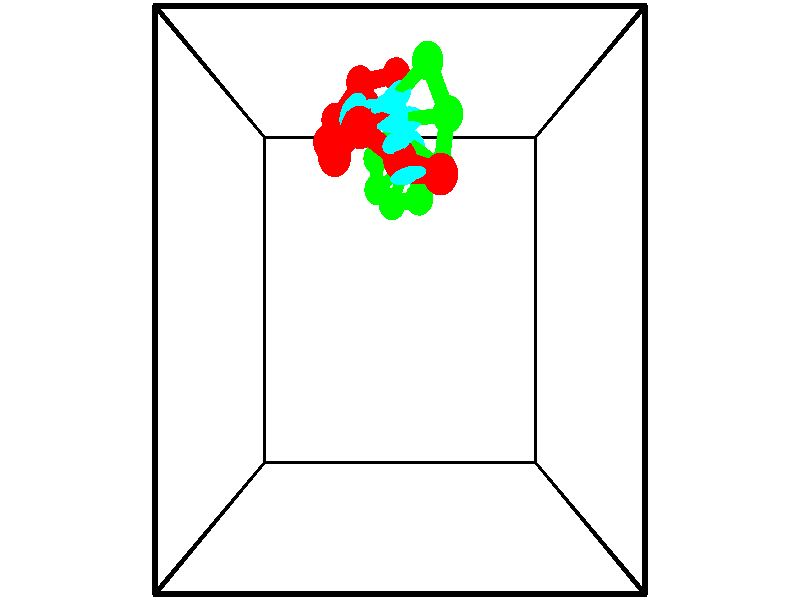 // switches for output
#declare DRAW_BASES = 1; // possible values are 0, 1; only relevant for DNA ribbons
#declare DRAW_BASES_TYPE = 3; // possible values are 1, 2, 3; only relevant for DNA ribbons
#declare DRAW_FOG = 0; // set to 1 to enable fog

#include "colors.inc"

#include "transforms.inc"
background { rgb <1, 1, 1>}

#default {
   normal{
       ripples 0.25
       frequency 0.20
       turbulence 0.2
       lambda 5
   }
	finish {
		phong 0.1
		phong_size 40.
	}
}

// original window dimensions: 1024x640


// camera settings

camera {
	sky <-0, 1, 0>
	up <-0, 1, 0>
	right 1.6 * <1, 0, 0>
	location <2.5, 2.5, 11.1562>
	look_at <2.5, 2.5, 2.5>
	direction <0, 0, -8.6562>
	angle 67.0682
}


# declare cpy_camera_pos = <2.5, 2.5, 11.1562>;
# if (DRAW_FOG = 1)
fog {
	fog_type 2
	up vnormalize(cpy_camera_pos)
	color rgbt<1,1,1,0.3>
	distance 1e-5
	fog_alt 3e-3
	fog_offset 4
}
# end


// LIGHTS

# declare lum = 6;
global_settings {
	ambient_light rgb lum * <0.05, 0.05, 0.05>
	max_trace_level 15
}# declare cpy_direct_light_amount = 0.25;
light_source
{	1000 * <-1, -1, 1>,
	rgb lum * cpy_direct_light_amount
	parallel
}

light_source
{	1000 * <1, 1, -1>,
	rgb lum * cpy_direct_light_amount
	parallel
}

// strand 0

// nucleotide -1

// particle -1
sphere {
	<3.078357, 3.995947, 2.544631> 0.250000
	pigment { color rgbt <1,0,0,0> }
	no_shadow
}
cylinder {
	<2.813011, 3.936142, 2.837914>,  <2.653804, 3.900259, 3.013883>, 0.100000
	pigment { color rgbt <1,0,0,0> }
	no_shadow
}
cylinder {
	<2.813011, 3.936142, 2.837914>,  <3.078357, 3.995947, 2.544631>, 0.100000
	pigment { color rgbt <1,0,0,0> }
	no_shadow
}

// particle -1
sphere {
	<2.813011, 3.936142, 2.837914> 0.100000
	pigment { color rgbt <1,0,0,0> }
	no_shadow
}
sphere {
	0, 1
	scale<0.080000,0.200000,0.300000>
	matrix <-0.309709, 0.946830, -0.087133,
		-0.681195, -0.284882, -0.674400,
		-0.663365, -0.149513, 0.733207,
		2.614002, 3.891288, 3.057876>
	pigment { color rgbt <0,1,1,0> }
	no_shadow
}
cylinder {
	<2.502486, 4.213029, 2.294546>,  <3.078357, 3.995947, 2.544631>, 0.130000
	pigment { color rgbt <1,0,0,0> }
	no_shadow
}

// nucleotide -1

// particle -1
sphere {
	<2.502486, 4.213029, 2.294546> 0.250000
	pigment { color rgbt <1,0,0,0> }
	no_shadow
}
cylinder {
	<2.473946, 4.248573, 2.691940>,  <2.456821, 4.269899, 2.930377>, 0.100000
	pigment { color rgbt <1,0,0,0> }
	no_shadow
}
cylinder {
	<2.473946, 4.248573, 2.691940>,  <2.502486, 4.213029, 2.294546>, 0.100000
	pigment { color rgbt <1,0,0,0> }
	no_shadow
}

// particle -1
sphere {
	<2.473946, 4.248573, 2.691940> 0.100000
	pigment { color rgbt <1,0,0,0> }
	no_shadow
}
sphere {
	0, 1
	scale<0.080000,0.200000,0.300000>
	matrix <-0.334823, 0.936097, -0.107773,
		-0.939576, -0.340332, -0.037039,
		-0.071351, 0.088860, 0.993485,
		2.452540, 4.275231, 2.989986>
	pigment { color rgbt <0,1,1,0> }
	no_shadow
}
cylinder {
	<1.924708, 4.555386, 2.519716>,  <2.502486, 4.213029, 2.294546>, 0.130000
	pigment { color rgbt <1,0,0,0> }
	no_shadow
}

// nucleotide -1

// particle -1
sphere {
	<1.924708, 4.555386, 2.519716> 0.250000
	pigment { color rgbt <1,0,0,0> }
	no_shadow
}
cylinder {
	<2.167564, 4.628098, 2.829124>,  <2.313278, 4.671725, 3.014770>, 0.100000
	pigment { color rgbt <1,0,0,0> }
	no_shadow
}
cylinder {
	<2.167564, 4.628098, 2.829124>,  <1.924708, 4.555386, 2.519716>, 0.100000
	pigment { color rgbt <1,0,0,0> }
	no_shadow
}

// particle -1
sphere {
	<2.167564, 4.628098, 2.829124> 0.100000
	pigment { color rgbt <1,0,0,0> }
	no_shadow
}
sphere {
	0, 1
	scale<0.080000,0.200000,0.300000>
	matrix <-0.040485, 0.979293, -0.198360,
		-0.793562, 0.089116, 0.601928,
		0.607140, 0.181780, 0.773522,
		2.349707, 4.682631, 3.061181>
	pigment { color rgbt <0,1,1,0> }
	no_shadow
}
cylinder {
	<1.502892, 4.312733, 1.963666>,  <1.924708, 4.555386, 2.519716>, 0.130000
	pigment { color rgbt <1,0,0,0> }
	no_shadow
}

// nucleotide -1

// particle -1
sphere {
	<1.502892, 4.312733, 1.963666> 0.250000
	pigment { color rgbt <1,0,0,0> }
	no_shadow
}
cylinder {
	<1.657631, 4.666481, 1.859177>,  <1.750474, 4.878730, 1.796483>, 0.100000
	pigment { color rgbt <1,0,0,0> }
	no_shadow
}
cylinder {
	<1.657631, 4.666481, 1.859177>,  <1.502892, 4.312733, 1.963666>, 0.100000
	pigment { color rgbt <1,0,0,0> }
	no_shadow
}

// particle -1
sphere {
	<1.657631, 4.666481, 1.859177> 0.100000
	pigment { color rgbt <1,0,0,0> }
	no_shadow
}
sphere {
	0, 1
	scale<0.080000,0.200000,0.300000>
	matrix <0.164826, -0.345030, -0.924006,
		-0.907293, 0.314393, -0.279242,
		0.386847, 0.884371, -0.261223,
		1.773685, 4.931792, 1.780810>
	pigment { color rgbt <0,1,1,0> }
	no_shadow
}
cylinder {
	<1.336740, 4.633837, 1.307343>,  <1.502892, 4.312733, 1.963666>, 0.130000
	pigment { color rgbt <1,0,0,0> }
	no_shadow
}

// nucleotide -1

// particle -1
sphere {
	<1.336740, 4.633837, 1.307343> 0.250000
	pigment { color rgbt <1,0,0,0> }
	no_shadow
}
cylinder {
	<1.680046, 4.828880, 1.371368>,  <1.886030, 4.945906, 1.409784>, 0.100000
	pigment { color rgbt <1,0,0,0> }
	no_shadow
}
cylinder {
	<1.680046, 4.828880, 1.371368>,  <1.336740, 4.633837, 1.307343>, 0.100000
	pigment { color rgbt <1,0,0,0> }
	no_shadow
}

// particle -1
sphere {
	<1.680046, 4.828880, 1.371368> 0.100000
	pigment { color rgbt <1,0,0,0> }
	no_shadow
}
sphere {
	0, 1
	scale<0.080000,0.200000,0.300000>
	matrix <0.246364, -0.117854, -0.961985,
		-0.450207, 0.865072, -0.221279,
		0.858265, 0.487607, 0.160064,
		1.937526, 4.975163, 1.419387>
	pigment { color rgbt <0,1,1,0> }
	no_shadow
}
cylinder {
	<1.401209, 5.067672, 0.786550>,  <1.336740, 4.633837, 1.307343>, 0.130000
	pigment { color rgbt <1,0,0,0> }
	no_shadow
}

// nucleotide -1

// particle -1
sphere {
	<1.401209, 5.067672, 0.786550> 0.250000
	pigment { color rgbt <1,0,0,0> }
	no_shadow
}
cylinder {
	<1.776718, 5.048897, 0.923080>,  <2.002024, 5.037632, 1.004998>, 0.100000
	pigment { color rgbt <1,0,0,0> }
	no_shadow
}
cylinder {
	<1.776718, 5.048897, 0.923080>,  <1.401209, 5.067672, 0.786550>, 0.100000
	pigment { color rgbt <1,0,0,0> }
	no_shadow
}

// particle -1
sphere {
	<1.776718, 5.048897, 0.923080> 0.100000
	pigment { color rgbt <1,0,0,0> }
	no_shadow
}
sphere {
	0, 1
	scale<0.080000,0.200000,0.300000>
	matrix <0.332072, -0.140798, -0.932686,
		0.091837, 0.988925, -0.116591,
		0.938773, -0.046939, 0.341325,
		2.058350, 5.034815, 1.025478>
	pigment { color rgbt <0,1,1,0> }
	no_shadow
}
cylinder {
	<1.799134, 5.700230, 0.472212>,  <1.401209, 5.067672, 0.786550>, 0.130000
	pigment { color rgbt <1,0,0,0> }
	no_shadow
}

// nucleotide -1

// particle -1
sphere {
	<1.799134, 5.700230, 0.472212> 0.250000
	pigment { color rgbt <1,0,0,0> }
	no_shadow
}
cylinder {
	<2.045174, 5.401695, 0.573906>,  <2.192797, 5.222575, 0.634922>, 0.100000
	pigment { color rgbt <1,0,0,0> }
	no_shadow
}
cylinder {
	<2.045174, 5.401695, 0.573906>,  <1.799134, 5.700230, 0.472212>, 0.100000
	pigment { color rgbt <1,0,0,0> }
	no_shadow
}

// particle -1
sphere {
	<2.045174, 5.401695, 0.573906> 0.100000
	pigment { color rgbt <1,0,0,0> }
	no_shadow
}
sphere {
	0, 1
	scale<0.080000,0.200000,0.300000>
	matrix <0.369731, -0.011764, -0.929064,
		0.696385, 0.665465, 0.268707,
		0.615099, -0.746336, 0.254235,
		2.229703, 5.177794, 0.650177>
	pigment { color rgbt <0,1,1,0> }
	no_shadow
}
cylinder {
	<2.433665, 5.893649, 0.245367>,  <1.799134, 5.700230, 0.472212>, 0.130000
	pigment { color rgbt <1,0,0,0> }
	no_shadow
}

// nucleotide -1

// particle -1
sphere {
	<2.433665, 5.893649, 0.245367> 0.250000
	pigment { color rgbt <1,0,0,0> }
	no_shadow
}
cylinder {
	<2.462837, 5.495384, 0.268478>,  <2.480341, 5.256425, 0.282345>, 0.100000
	pigment { color rgbt <1,0,0,0> }
	no_shadow
}
cylinder {
	<2.462837, 5.495384, 0.268478>,  <2.433665, 5.893649, 0.245367>, 0.100000
	pigment { color rgbt <1,0,0,0> }
	no_shadow
}

// particle -1
sphere {
	<2.462837, 5.495384, 0.268478> 0.100000
	pigment { color rgbt <1,0,0,0> }
	no_shadow
}
sphere {
	0, 1
	scale<0.080000,0.200000,0.300000>
	matrix <0.306257, -0.032775, -0.951384,
		0.949151, 0.087080, 0.302538,
		0.072931, -0.995662, 0.057777,
		2.484716, 5.196686, 0.285812>
	pigment { color rgbt <0,1,1,0> }
	no_shadow
}
// strand 1

// nucleotide -1

// particle -1
sphere {
	<2.375184, 5.517091, -1.360553> 0.250000
	pigment { color rgbt <0,1,0,0> }
	no_shadow
}
cylinder {
	<2.505787, 5.139664, -1.382721>,  <2.584148, 4.913207, -1.396022>, 0.100000
	pigment { color rgbt <0,1,0,0> }
	no_shadow
}
cylinder {
	<2.505787, 5.139664, -1.382721>,  <2.375184, 5.517091, -1.360553>, 0.100000
	pigment { color rgbt <0,1,0,0> }
	no_shadow
}

// particle -1
sphere {
	<2.505787, 5.139664, -1.382721> 0.100000
	pigment { color rgbt <0,1,0,0> }
	no_shadow
}
sphere {
	0, 1
	scale<0.080000,0.200000,0.300000>
	matrix <-0.011314, -0.062530, 0.997979,
		-0.945127, -0.325219, -0.031092,
		0.326506, -0.943569, -0.055419,
		2.603739, 4.856593, -1.399347>
	pigment { color rgbt <0,1,1,0> }
	no_shadow
}
cylinder {
	<2.008838, 4.886492, -1.081008>,  <2.375184, 5.517091, -1.360553>, 0.130000
	pigment { color rgbt <0,1,0,0> }
	no_shadow
}

// nucleotide -1

// particle -1
sphere {
	<2.008838, 4.886492, -1.081008> 0.250000
	pigment { color rgbt <0,1,0,0> }
	no_shadow
}
cylinder {
	<2.387272, 4.805511, -0.979866>,  <2.614332, 4.756923, -0.919181>, 0.100000
	pigment { color rgbt <0,1,0,0> }
	no_shadow
}
cylinder {
	<2.387272, 4.805511, -0.979866>,  <2.008838, 4.886492, -1.081008>, 0.100000
	pigment { color rgbt <0,1,0,0> }
	no_shadow
}

// particle -1
sphere {
	<2.387272, 4.805511, -0.979866> 0.100000
	pigment { color rgbt <0,1,0,0> }
	no_shadow
}
sphere {
	0, 1
	scale<0.080000,0.200000,0.300000>
	matrix <-0.261077, -0.014532, 0.965209,
		-0.191737, -0.979184, -0.066604,
		0.946084, -0.202455, 0.252856,
		2.671098, 4.744776, -0.904009>
	pigment { color rgbt <0,1,1,0> }
	no_shadow
}
cylinder {
	<2.050965, 4.304267, -0.703305>,  <2.008838, 4.886492, -1.081008>, 0.130000
	pigment { color rgbt <0,1,0,0> }
	no_shadow
}

// nucleotide -1

// particle -1
sphere {
	<2.050965, 4.304267, -0.703305> 0.250000
	pigment { color rgbt <0,1,0,0> }
	no_shadow
}
cylinder {
	<2.374336, 4.513596, -0.595543>,  <2.568359, 4.639193, -0.530886>, 0.100000
	pigment { color rgbt <0,1,0,0> }
	no_shadow
}
cylinder {
	<2.374336, 4.513596, -0.595543>,  <2.050965, 4.304267, -0.703305>, 0.100000
	pigment { color rgbt <0,1,0,0> }
	no_shadow
}

// particle -1
sphere {
	<2.374336, 4.513596, -0.595543> 0.100000
	pigment { color rgbt <0,1,0,0> }
	no_shadow
}
sphere {
	0, 1
	scale<0.080000,0.200000,0.300000>
	matrix <-0.318182, 0.003487, 0.948023,
		0.495182, -0.852128, 0.169330,
		0.808428, 0.523322, 0.269405,
		2.616865, 4.670592, -0.514721>
	pigment { color rgbt <0,1,1,0> }
	no_shadow
}
cylinder {
	<2.351601, 3.994988, -0.132241>,  <2.050965, 4.304267, -0.703305>, 0.130000
	pigment { color rgbt <0,1,0,0> }
	no_shadow
}

// nucleotide -1

// particle -1
sphere {
	<2.351601, 3.994988, -0.132241> 0.250000
	pigment { color rgbt <0,1,0,0> }
	no_shadow
}
cylinder {
	<2.512867, 4.360992, -0.126381>,  <2.609627, 4.580595, -0.122865>, 0.100000
	pigment { color rgbt <0,1,0,0> }
	no_shadow
}
cylinder {
	<2.512867, 4.360992, -0.126381>,  <2.351601, 3.994988, -0.132241>, 0.100000
	pigment { color rgbt <0,1,0,0> }
	no_shadow
}

// particle -1
sphere {
	<2.512867, 4.360992, -0.126381> 0.100000
	pigment { color rgbt <0,1,0,0> }
	no_shadow
}
sphere {
	0, 1
	scale<0.080000,0.200000,0.300000>
	matrix <-0.172347, 0.060197, 0.983195,
		0.898751, -0.398915, 0.181969,
		0.403165, 0.915010, 0.014650,
		2.633816, 4.635495, -0.121986>
	pigment { color rgbt <0,1,1,0> }
	no_shadow
}
cylinder {
	<2.843626, 4.007779, 0.376425>,  <2.351601, 3.994988, -0.132241>, 0.130000
	pigment { color rgbt <0,1,0,0> }
	no_shadow
}

// nucleotide -1

// particle -1
sphere {
	<2.843626, 4.007779, 0.376425> 0.250000
	pigment { color rgbt <0,1,0,0> }
	no_shadow
}
cylinder {
	<2.744698, 4.394653, 0.353157>,  <2.685341, 4.626778, 0.339196>, 0.100000
	pigment { color rgbt <0,1,0,0> }
	no_shadow
}
cylinder {
	<2.744698, 4.394653, 0.353157>,  <2.843626, 4.007779, 0.376425>, 0.100000
	pigment { color rgbt <0,1,0,0> }
	no_shadow
}

// particle -1
sphere {
	<2.744698, 4.394653, 0.353157> 0.100000
	pigment { color rgbt <0,1,0,0> }
	no_shadow
}
sphere {
	0, 1
	scale<0.080000,0.200000,0.300000>
	matrix <-0.059526, 0.044755, 0.997223,
		0.967104, 0.250096, 0.046504,
		-0.247320, 0.967186, -0.058170,
		2.670501, 4.684809, 0.335706>
	pigment { color rgbt <0,1,1,0> }
	no_shadow
}
cylinder {
	<3.184492, 4.333152, 1.035611>,  <2.843626, 4.007779, 0.376425>, 0.130000
	pigment { color rgbt <0,1,0,0> }
	no_shadow
}

// nucleotide -1

// particle -1
sphere {
	<3.184492, 4.333152, 1.035611> 0.250000
	pigment { color rgbt <0,1,0,0> }
	no_shadow
}
cylinder {
	<2.891880, 4.569305, 0.899193>,  <2.716313, 4.710998, 0.817342>, 0.100000
	pigment { color rgbt <0,1,0,0> }
	no_shadow
}
cylinder {
	<2.891880, 4.569305, 0.899193>,  <3.184492, 4.333152, 1.035611>, 0.100000
	pigment { color rgbt <0,1,0,0> }
	no_shadow
}

// particle -1
sphere {
	<2.891880, 4.569305, 0.899193> 0.100000
	pigment { color rgbt <0,1,0,0> }
	no_shadow
}
sphere {
	0, 1
	scale<0.080000,0.200000,0.300000>
	matrix <-0.277196, 0.199471, 0.939880,
		0.622918, 0.782086, 0.017733,
		-0.731530, 0.590384, -0.341045,
		2.672421, 4.746420, 0.796879>
	pigment { color rgbt <0,1,1,0> }
	no_shadow
}
cylinder {
	<3.274554, 5.009202, 1.368301>,  <3.184492, 4.333152, 1.035611>, 0.130000
	pigment { color rgbt <0,1,0,0> }
	no_shadow
}

// nucleotide -1

// particle -1
sphere {
	<3.274554, 5.009202, 1.368301> 0.250000
	pigment { color rgbt <0,1,0,0> }
	no_shadow
}
cylinder {
	<2.888542, 4.993713, 1.264595>,  <2.656935, 4.984420, 1.202371>, 0.100000
	pigment { color rgbt <0,1,0,0> }
	no_shadow
}
cylinder {
	<2.888542, 4.993713, 1.264595>,  <3.274554, 5.009202, 1.368301>, 0.100000
	pigment { color rgbt <0,1,0,0> }
	no_shadow
}

// particle -1
sphere {
	<2.888542, 4.993713, 1.264595> 0.100000
	pigment { color rgbt <0,1,0,0> }
	no_shadow
}
sphere {
	0, 1
	scale<0.080000,0.200000,0.300000>
	matrix <-0.258401, 0.306980, 0.915965,
		0.044121, 0.950928, -0.306250,
		-0.965030, -0.038722, -0.259265,
		2.599033, 4.982097, 1.186816>
	pigment { color rgbt <0,1,1,0> }
	no_shadow
}
cylinder {
	<2.939938, 5.669938, 1.560639>,  <3.274554, 5.009202, 1.368301>, 0.130000
	pigment { color rgbt <0,1,0,0> }
	no_shadow
}

// nucleotide -1

// particle -1
sphere {
	<2.939938, 5.669938, 1.560639> 0.250000
	pigment { color rgbt <0,1,0,0> }
	no_shadow
}
cylinder {
	<2.648083, 5.398987, 1.523140>,  <2.472970, 5.236416, 1.500641>, 0.100000
	pigment { color rgbt <0,1,0,0> }
	no_shadow
}
cylinder {
	<2.648083, 5.398987, 1.523140>,  <2.939938, 5.669938, 1.560639>, 0.100000
	pigment { color rgbt <0,1,0,0> }
	no_shadow
}

// particle -1
sphere {
	<2.648083, 5.398987, 1.523140> 0.100000
	pigment { color rgbt <0,1,0,0> }
	no_shadow
}
sphere {
	0, 1
	scale<0.080000,0.200000,0.300000>
	matrix <-0.297473, 0.190962, 0.935438,
		-0.615743, 0.710417, -0.340835,
		-0.729637, -0.677378, -0.093747,
		2.429192, 5.195774, 1.495016>
	pigment { color rgbt <0,1,1,0> }
	no_shadow
}
// box output
cylinder {
	<0.000000, 0.000000, 0.000000>,  <5.000000, 0.000000, 0.000000>, 0.025000
	pigment { color rgbt <0,0,0,0> }
	no_shadow
}
cylinder {
	<0.000000, 0.000000, 0.000000>,  <0.000000, 5.000000, 0.000000>, 0.025000
	pigment { color rgbt <0,0,0,0> }
	no_shadow
}
cylinder {
	<0.000000, 0.000000, 0.000000>,  <0.000000, 0.000000, 5.000000>, 0.025000
	pigment { color rgbt <0,0,0,0> }
	no_shadow
}
cylinder {
	<5.000000, 5.000000, 5.000000>,  <0.000000, 5.000000, 5.000000>, 0.025000
	pigment { color rgbt <0,0,0,0> }
	no_shadow
}
cylinder {
	<5.000000, 5.000000, 5.000000>,  <5.000000, 0.000000, 5.000000>, 0.025000
	pigment { color rgbt <0,0,0,0> }
	no_shadow
}
cylinder {
	<5.000000, 5.000000, 5.000000>,  <5.000000, 5.000000, 0.000000>, 0.025000
	pigment { color rgbt <0,0,0,0> }
	no_shadow
}
cylinder {
	<0.000000, 0.000000, 5.000000>,  <0.000000, 5.000000, 5.000000>, 0.025000
	pigment { color rgbt <0,0,0,0> }
	no_shadow
}
cylinder {
	<0.000000, 0.000000, 5.000000>,  <5.000000, 0.000000, 5.000000>, 0.025000
	pigment { color rgbt <0,0,0,0> }
	no_shadow
}
cylinder {
	<5.000000, 5.000000, 0.000000>,  <0.000000, 5.000000, 0.000000>, 0.025000
	pigment { color rgbt <0,0,0,0> }
	no_shadow
}
cylinder {
	<5.000000, 5.000000, 0.000000>,  <5.000000, 0.000000, 0.000000>, 0.025000
	pigment { color rgbt <0,0,0,0> }
	no_shadow
}
cylinder {
	<5.000000, 0.000000, 5.000000>,  <5.000000, 0.000000, 0.000000>, 0.025000
	pigment { color rgbt <0,0,0,0> }
	no_shadow
}
cylinder {
	<0.000000, 5.000000, 0.000000>,  <0.000000, 5.000000, 5.000000>, 0.025000
	pigment { color rgbt <0,0,0,0> }
	no_shadow
}
// end of box output
